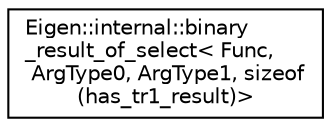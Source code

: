 digraph "Graphical Class Hierarchy"
{
  edge [fontname="Helvetica",fontsize="10",labelfontname="Helvetica",labelfontsize="10"];
  node [fontname="Helvetica",fontsize="10",shape=record];
  rankdir="LR";
  Node1 [label="Eigen::internal::binary\l_result_of_select\< Func,\l ArgType0, ArgType1, sizeof\l(has_tr1_result)\>",height=0.2,width=0.4,color="black", fillcolor="white", style="filled",URL="$struct_eigen_1_1internal_1_1binary__result__of__select_3_01_func_00_01_arg_type0_00_01_arg_type19eb2d03c93e1465fabde3b560e3be1a4.html"];
}
